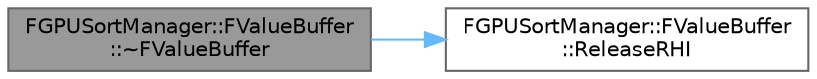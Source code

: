 digraph "FGPUSortManager::FValueBuffer::~FValueBuffer"
{
 // INTERACTIVE_SVG=YES
 // LATEX_PDF_SIZE
  bgcolor="transparent";
  edge [fontname=Helvetica,fontsize=10,labelfontname=Helvetica,labelfontsize=10];
  node [fontname=Helvetica,fontsize=10,shape=box,height=0.2,width=0.4];
  rankdir="LR";
  Node1 [id="Node000001",label="FGPUSortManager::FValueBuffer\l::~FValueBuffer",height=0.2,width=0.4,color="gray40", fillcolor="grey60", style="filled", fontcolor="black",tooltip=" "];
  Node1 -> Node2 [id="edge1_Node000001_Node000002",color="steelblue1",style="solid",tooltip=" "];
  Node2 [id="Node000002",label="FGPUSortManager::FValueBuffer\l::ReleaseRHI",height=0.2,width=0.4,color="grey40", fillcolor="white", style="filled",URL="$dd/d33/classFGPUSortManager_1_1FValueBuffer.html#a33831485012182711d399406eb152c73",tooltip="Release the render resources."];
}

